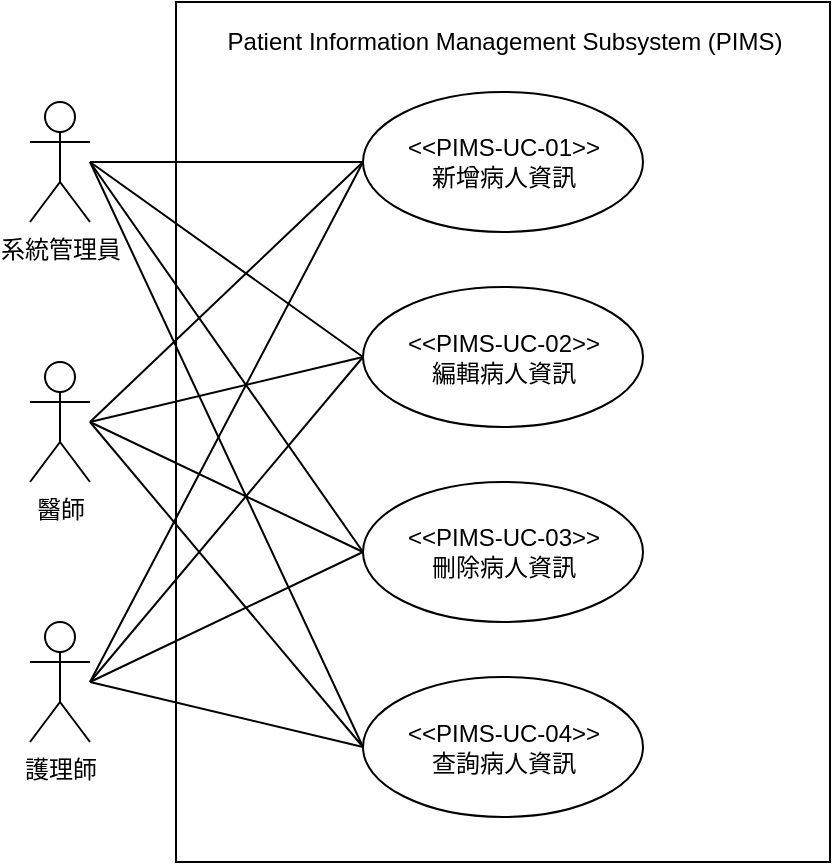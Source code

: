 <mxfile version="12.3.3" type="google" pages="1"><diagram id="DfvrCD_b4KMzSc5_pgFx" name="Page-1"><mxGraphModel dx="1408" dy="699" grid="1" gridSize="10" guides="1" tooltips="1" connect="1" arrows="1" fold="1" page="1" pageScale="1" pageWidth="827" pageHeight="1169" math="0" shadow="0"><root><mxCell id="0"/><mxCell id="1" parent="0"/><mxCell id="NSenkkeXth7qmWTdpcBR-5" value="" style="html=1;" parent="1" vertex="1"><mxGeometry x="243" y="170" width="327" height="430" as="geometry"/></mxCell><mxCell id="NSenkkeXth7qmWTdpcBR-1" value="系統管理員" style="shape=umlActor;verticalLabelPosition=bottom;labelBackgroundColor=#ffffff;verticalAlign=top;html=1;" parent="1" vertex="1"><mxGeometry x="170" y="220" width="30" height="60" as="geometry"/></mxCell><mxCell id="NSenkkeXth7qmWTdpcBR-2" value="醫師" style="shape=umlActor;verticalLabelPosition=bottom;labelBackgroundColor=#ffffff;verticalAlign=top;html=1;" parent="1" vertex="1"><mxGeometry x="170" y="350" width="30" height="60" as="geometry"/></mxCell><mxCell id="NSenkkeXth7qmWTdpcBR-3" value="護理師" style="shape=umlActor;verticalLabelPosition=bottom;labelBackgroundColor=#ffffff;verticalAlign=top;html=1;" parent="1" vertex="1"><mxGeometry x="170" y="480" width="30" height="60" as="geometry"/></mxCell><mxCell id="NSenkkeXth7qmWTdpcBR-12" style="rounded=0;orthogonalLoop=1;jettySize=auto;html=1;exitX=0;exitY=0.5;exitDx=0;exitDy=0;fontSize=12;endArrow=none;endFill=0;" parent="1" source="NSenkkeXth7qmWTdpcBR-6" edge="1"><mxGeometry relative="1" as="geometry"><mxPoint x="200" y="250" as="targetPoint"/></mxGeometry></mxCell><mxCell id="NSenkkeXth7qmWTdpcBR-16" style="edgeStyle=none;rounded=0;orthogonalLoop=1;jettySize=auto;html=1;exitX=0;exitY=0.5;exitDx=0;exitDy=0;endArrow=none;endFill=0;fontSize=12;" parent="1" source="NSenkkeXth7qmWTdpcBR-6" edge="1"><mxGeometry relative="1" as="geometry"><mxPoint x="200" y="380" as="targetPoint"/></mxGeometry></mxCell><mxCell id="NSenkkeXth7qmWTdpcBR-20" style="edgeStyle=none;rounded=0;orthogonalLoop=1;jettySize=auto;html=1;exitX=0;exitY=0.5;exitDx=0;exitDy=0;endArrow=none;endFill=0;fontSize=12;" parent="1" source="NSenkkeXth7qmWTdpcBR-6" edge="1"><mxGeometry relative="1" as="geometry"><mxPoint x="200" y="510" as="targetPoint"/></mxGeometry></mxCell><mxCell id="NSenkkeXth7qmWTdpcBR-6" value="&lt;div&gt;&amp;lt;&amp;lt;PIMS-UC-01&amp;gt;&amp;gt;&lt;/div&gt;&lt;div&gt;新增病人資訊&lt;/div&gt;" style="ellipse;whiteSpace=wrap;html=1;" parent="1" vertex="1"><mxGeometry x="336.5" y="215" width="140" height="70" as="geometry"/></mxCell><mxCell id="NSenkkeXth7qmWTdpcBR-7" value="&lt;p class=&quot;MsoNormal&quot; style=&quot;margin-left: 24pt; text-indent: -24pt; font-size: 12px;&quot;&gt;&lt;span lang=&quot;EN-US&quot; style=&quot;font-size: 12px;&quot;&gt;Patient Information Management Subsystem (PIMS)&lt;/span&gt;&lt;/p&gt;" style="text;html=1;align=center;verticalAlign=middle;resizable=0;points=[];;autosize=1;fontSize=12;" parent="1" vertex="1"><mxGeometry x="261.5" y="170" width="290" height="40" as="geometry"/></mxCell><mxCell id="NSenkkeXth7qmWTdpcBR-13" style="rounded=0;orthogonalLoop=1;jettySize=auto;html=1;exitX=0;exitY=0.5;exitDx=0;exitDy=0;endArrow=none;endFill=0;fontSize=12;" parent="1" source="NSenkkeXth7qmWTdpcBR-8" edge="1"><mxGeometry relative="1" as="geometry"><mxPoint x="200" y="250" as="targetPoint"/></mxGeometry></mxCell><mxCell id="NSenkkeXth7qmWTdpcBR-17" style="edgeStyle=none;rounded=0;orthogonalLoop=1;jettySize=auto;html=1;exitX=0;exitY=0.5;exitDx=0;exitDy=0;endArrow=none;endFill=0;fontSize=12;" parent="1" source="NSenkkeXth7qmWTdpcBR-8" edge="1"><mxGeometry relative="1" as="geometry"><mxPoint x="200" y="380" as="targetPoint"/></mxGeometry></mxCell><mxCell id="NSenkkeXth7qmWTdpcBR-21" style="edgeStyle=none;rounded=0;orthogonalLoop=1;jettySize=auto;html=1;exitX=0;exitY=0.5;exitDx=0;exitDy=0;endArrow=none;endFill=0;fontSize=12;" parent="1" source="NSenkkeXth7qmWTdpcBR-8" edge="1"><mxGeometry relative="1" as="geometry"><mxPoint x="200" y="510" as="targetPoint"/></mxGeometry></mxCell><mxCell id="NSenkkeXth7qmWTdpcBR-8" value="&lt;div&gt;&amp;lt;&amp;lt;PIMS-UC-02&amp;gt;&amp;gt;&lt;span&gt;&lt;br&gt;編輯病人資訊&lt;/span&gt;&lt;/div&gt;" style="ellipse;whiteSpace=wrap;html=1;" parent="1" vertex="1"><mxGeometry x="336.5" y="312.5" width="140" height="70" as="geometry"/></mxCell><mxCell id="NSenkkeXth7qmWTdpcBR-14" style="edgeStyle=none;rounded=0;orthogonalLoop=1;jettySize=auto;html=1;exitX=0;exitY=0.5;exitDx=0;exitDy=0;endArrow=none;endFill=0;fontSize=12;" parent="1" source="NSenkkeXth7qmWTdpcBR-9" edge="1"><mxGeometry relative="1" as="geometry"><mxPoint x="200" y="250" as="targetPoint"/></mxGeometry></mxCell><mxCell id="NSenkkeXth7qmWTdpcBR-18" style="edgeStyle=none;rounded=0;orthogonalLoop=1;jettySize=auto;html=1;exitX=0;exitY=0.5;exitDx=0;exitDy=0;endArrow=none;endFill=0;fontSize=12;" parent="1" source="NSenkkeXth7qmWTdpcBR-9" edge="1"><mxGeometry relative="1" as="geometry"><mxPoint x="200" y="380" as="targetPoint"/></mxGeometry></mxCell><mxCell id="NSenkkeXth7qmWTdpcBR-22" style="edgeStyle=none;rounded=0;orthogonalLoop=1;jettySize=auto;html=1;exitX=0;exitY=0.5;exitDx=0;exitDy=0;endArrow=none;endFill=0;fontSize=12;" parent="1" source="NSenkkeXth7qmWTdpcBR-9" edge="1"><mxGeometry relative="1" as="geometry"><mxPoint x="200" y="510" as="targetPoint"/></mxGeometry></mxCell><mxCell id="NSenkkeXth7qmWTdpcBR-9" value="&lt;div&gt;&amp;lt;&amp;lt;PIMS-UC-03&amp;gt;&amp;gt;&lt;span&gt;&lt;br&gt;刪除病人資訊&lt;/span&gt;&lt;br&gt;&lt;/div&gt;" style="ellipse;whiteSpace=wrap;html=1;" parent="1" vertex="1"><mxGeometry x="336.5" y="410" width="140" height="70" as="geometry"/></mxCell><mxCell id="NSenkkeXth7qmWTdpcBR-15" style="edgeStyle=none;rounded=0;orthogonalLoop=1;jettySize=auto;html=1;exitX=0;exitY=0.5;exitDx=0;exitDy=0;endArrow=none;endFill=0;fontSize=12;" parent="1" source="NSenkkeXth7qmWTdpcBR-10" edge="1"><mxGeometry relative="1" as="geometry"><mxPoint x="200" y="250" as="targetPoint"/></mxGeometry></mxCell><mxCell id="NSenkkeXth7qmWTdpcBR-19" style="edgeStyle=none;rounded=0;orthogonalLoop=1;jettySize=auto;html=1;exitX=0;exitY=0.5;exitDx=0;exitDy=0;endArrow=none;endFill=0;fontSize=12;" parent="1" source="NSenkkeXth7qmWTdpcBR-10" edge="1"><mxGeometry relative="1" as="geometry"><mxPoint x="200" y="380" as="targetPoint"/></mxGeometry></mxCell><mxCell id="NSenkkeXth7qmWTdpcBR-23" style="edgeStyle=none;rounded=0;orthogonalLoop=1;jettySize=auto;html=1;exitX=0;exitY=0.5;exitDx=0;exitDy=0;endArrow=none;endFill=0;fontSize=12;" parent="1" source="NSenkkeXth7qmWTdpcBR-10" edge="1"><mxGeometry relative="1" as="geometry"><mxPoint x="200" y="510" as="targetPoint"/></mxGeometry></mxCell><mxCell id="NSenkkeXth7qmWTdpcBR-10" value="&lt;div&gt;&amp;lt;&amp;lt;PIMS-UC-04&amp;gt;&amp;gt;&lt;span&gt;&lt;br&gt;查詢病人資訊&lt;/span&gt;&lt;br&gt;&lt;/div&gt;" style="ellipse;whiteSpace=wrap;html=1;" parent="1" vertex="1"><mxGeometry x="336.5" y="507.5" width="140" height="70" as="geometry"/></mxCell></root></mxGraphModel></diagram></mxfile>